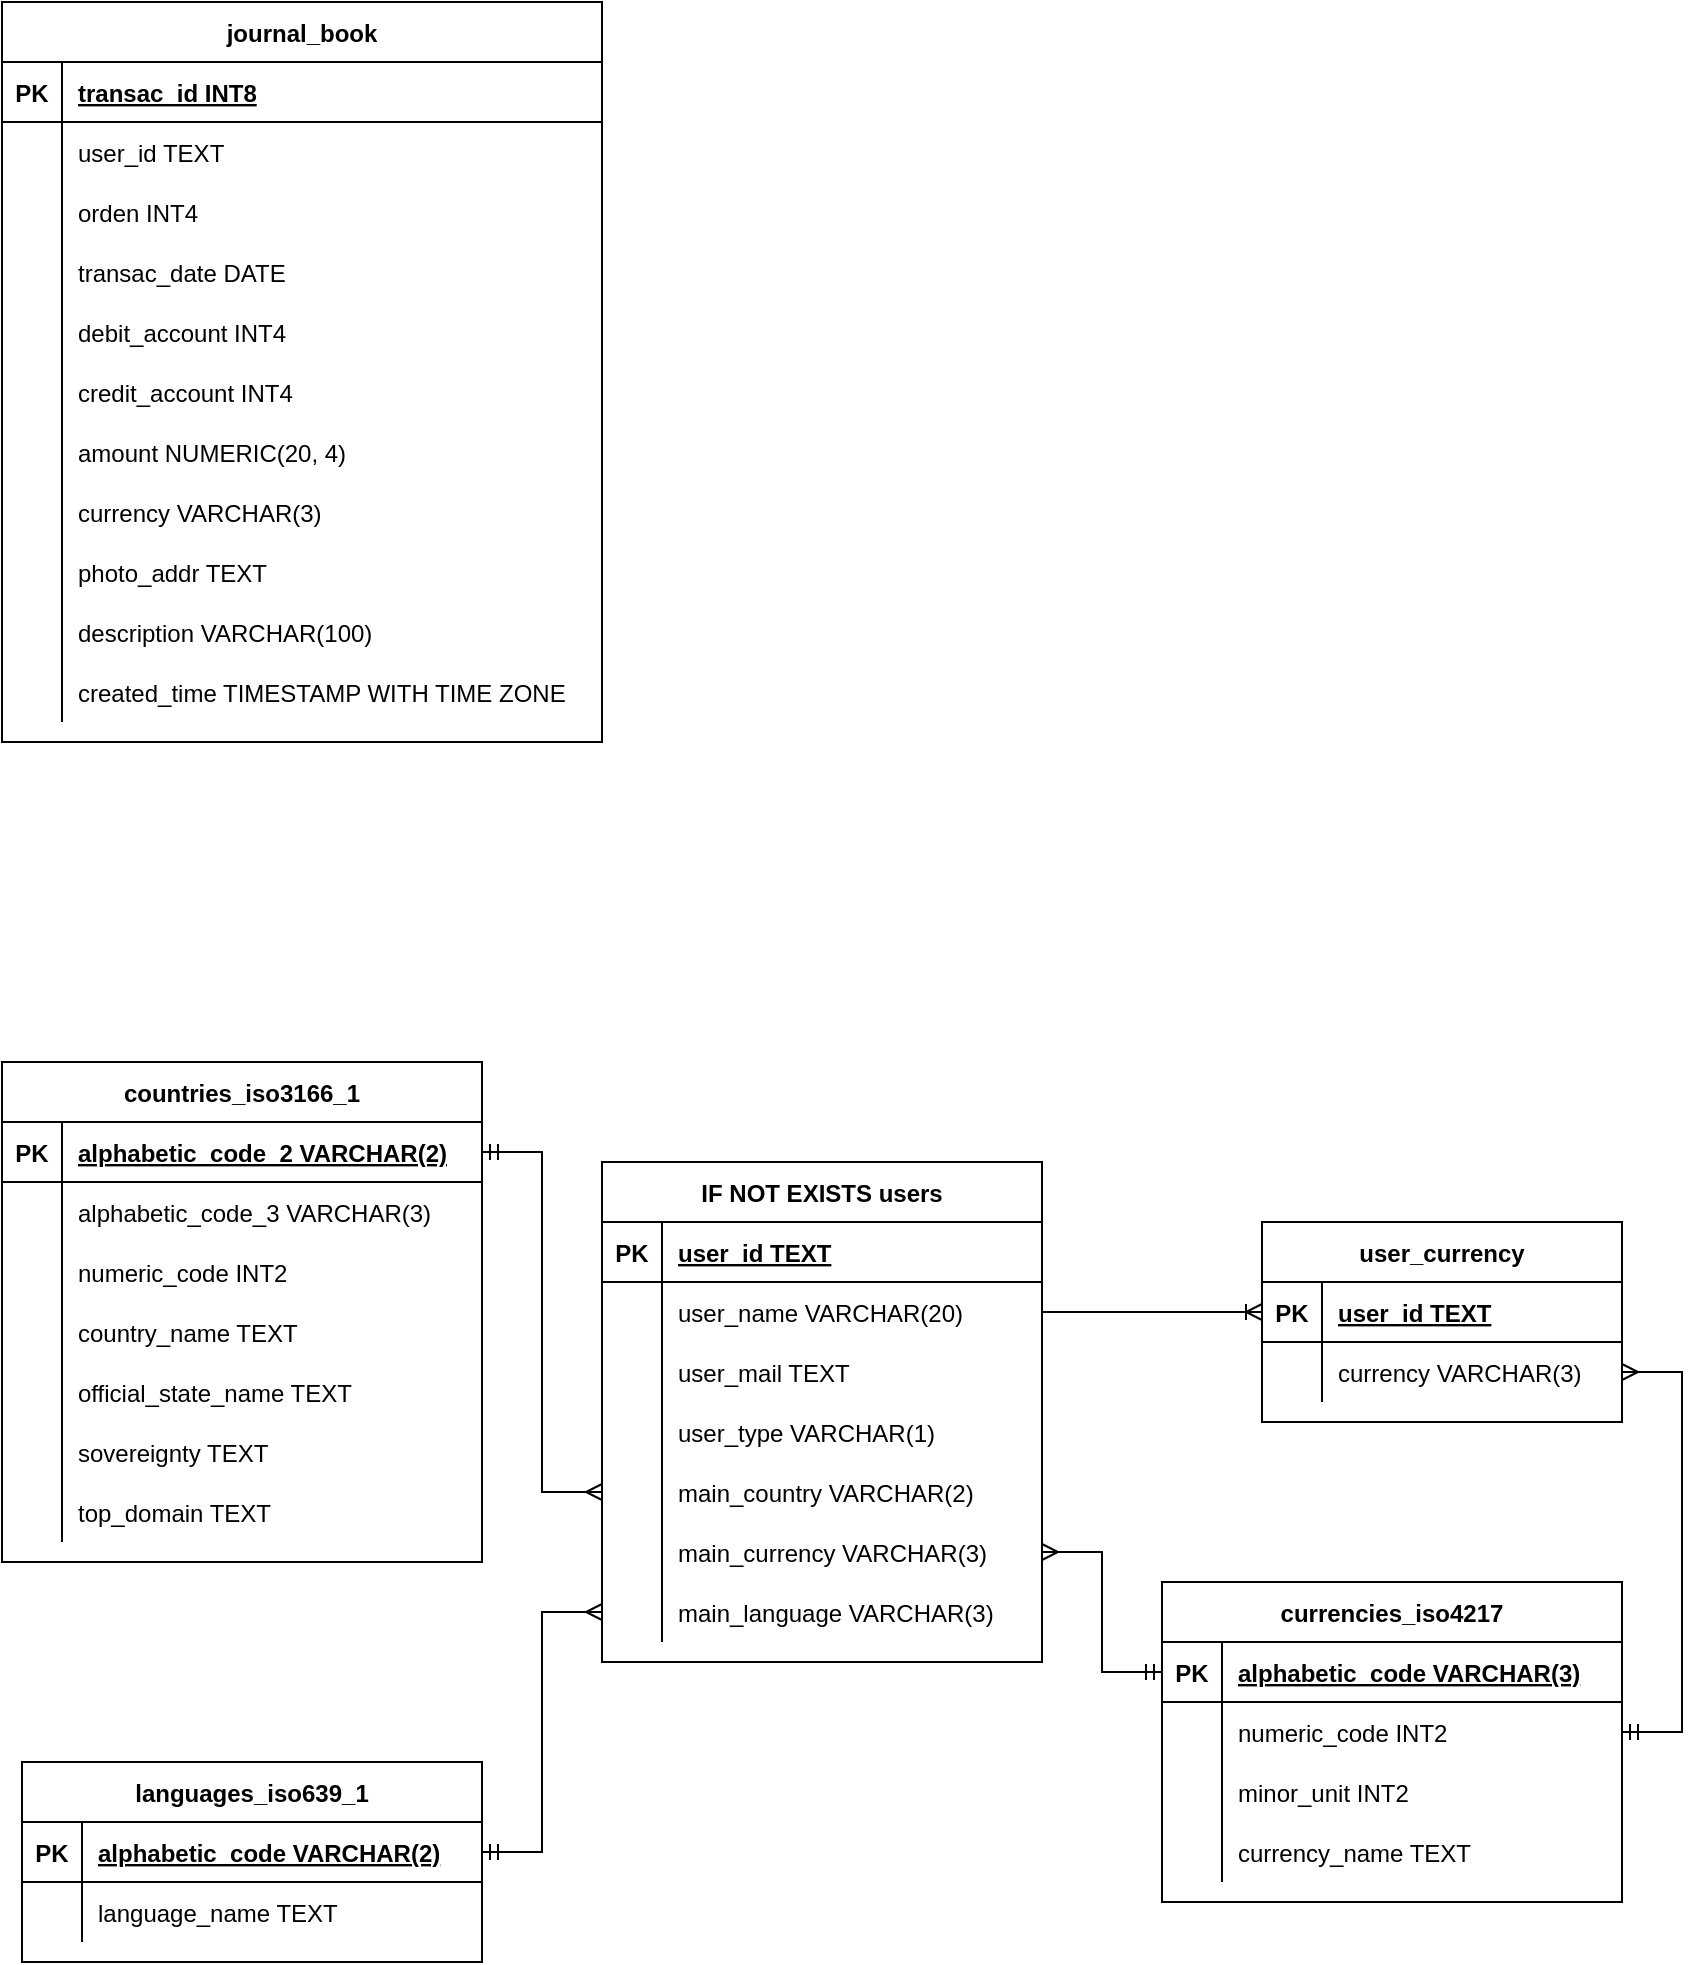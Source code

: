 <mxfile version="20.6.0" type="github">
  <diagram id="OfHOgDjxTRGXFd7cclPW" name="Page-1">
    <mxGraphModel dx="1848" dy="583" grid="1" gridSize="10" guides="1" tooltips="1" connect="1" arrows="1" fold="1" page="1" pageScale="1" pageWidth="850" pageHeight="1100" math="0" shadow="0">
      <root>
        <mxCell id="0" />
        <mxCell id="1" parent="0" />
        <mxCell id="8FTXFB8ShKef1p55a6IQ-58" value="user_currency" style="shape=table;startSize=30;container=1;collapsible=1;childLayout=tableLayout;fixedRows=1;rowLines=0;fontStyle=1;align=center;resizeLast=1;" parent="1" vertex="1">
          <mxGeometry x="-170" y="690" width="180" height="100" as="geometry" />
        </mxCell>
        <mxCell id="8FTXFB8ShKef1p55a6IQ-59" value="" style="shape=tableRow;horizontal=0;startSize=0;swimlaneHead=0;swimlaneBody=0;fillColor=none;collapsible=0;dropTarget=0;points=[[0,0.5],[1,0.5]];portConstraint=eastwest;top=0;left=0;right=0;bottom=1;" parent="8FTXFB8ShKef1p55a6IQ-58" vertex="1">
          <mxGeometry y="30" width="180" height="30" as="geometry" />
        </mxCell>
        <mxCell id="8FTXFB8ShKef1p55a6IQ-60" value="PK" style="shape=partialRectangle;overflow=hidden;connectable=0;fillColor=none;top=0;left=0;bottom=0;right=0;fontStyle=1;" parent="8FTXFB8ShKef1p55a6IQ-59" vertex="1">
          <mxGeometry width="30" height="30" as="geometry">
            <mxRectangle width="30" height="30" as="alternateBounds" />
          </mxGeometry>
        </mxCell>
        <mxCell id="8FTXFB8ShKef1p55a6IQ-61" value="user_id TEXT" style="shape=partialRectangle;overflow=hidden;connectable=0;fillColor=none;align=left;top=0;left=0;bottom=0;right=0;spacingLeft=6;fontStyle=5;" parent="8FTXFB8ShKef1p55a6IQ-59" vertex="1">
          <mxGeometry x="30" width="150" height="30" as="geometry">
            <mxRectangle width="150" height="30" as="alternateBounds" />
          </mxGeometry>
        </mxCell>
        <mxCell id="8FTXFB8ShKef1p55a6IQ-62" value="" style="shape=tableRow;horizontal=0;startSize=0;swimlaneHead=0;swimlaneBody=0;fillColor=none;collapsible=0;dropTarget=0;points=[[0,0.5],[1,0.5]];portConstraint=eastwest;top=0;left=0;right=0;bottom=0;" parent="8FTXFB8ShKef1p55a6IQ-58" vertex="1">
          <mxGeometry y="60" width="180" height="30" as="geometry" />
        </mxCell>
        <mxCell id="8FTXFB8ShKef1p55a6IQ-63" value="" style="shape=partialRectangle;overflow=hidden;connectable=0;fillColor=none;top=0;left=0;bottom=0;right=0;" parent="8FTXFB8ShKef1p55a6IQ-62" vertex="1">
          <mxGeometry width="30" height="30" as="geometry">
            <mxRectangle width="30" height="30" as="alternateBounds" />
          </mxGeometry>
        </mxCell>
        <mxCell id="8FTXFB8ShKef1p55a6IQ-64" value="currency   VARCHAR(3)" style="shape=partialRectangle;overflow=hidden;connectable=0;fillColor=none;align=left;top=0;left=0;bottom=0;right=0;spacingLeft=6;" parent="8FTXFB8ShKef1p55a6IQ-62" vertex="1">
          <mxGeometry x="30" width="150" height="30" as="geometry">
            <mxRectangle width="150" height="30" as="alternateBounds" />
          </mxGeometry>
        </mxCell>
        <mxCell id="8FTXFB8ShKef1p55a6IQ-65" value="countries_iso3166_1" style="shape=table;startSize=30;container=1;collapsible=1;childLayout=tableLayout;fixedRows=1;rowLines=0;fontStyle=1;align=center;resizeLast=1;" parent="1" vertex="1">
          <mxGeometry x="-800" y="610" width="240" height="250" as="geometry" />
        </mxCell>
        <mxCell id="8FTXFB8ShKef1p55a6IQ-66" value="" style="shape=tableRow;horizontal=0;startSize=0;swimlaneHead=0;swimlaneBody=0;fillColor=none;collapsible=0;dropTarget=0;points=[[0,0.5],[1,0.5]];portConstraint=eastwest;top=0;left=0;right=0;bottom=1;" parent="8FTXFB8ShKef1p55a6IQ-65" vertex="1">
          <mxGeometry y="30" width="240" height="30" as="geometry" />
        </mxCell>
        <mxCell id="8FTXFB8ShKef1p55a6IQ-67" value="PK" style="shape=partialRectangle;overflow=hidden;connectable=0;fillColor=none;top=0;left=0;bottom=0;right=0;fontStyle=1;" parent="8FTXFB8ShKef1p55a6IQ-66" vertex="1">
          <mxGeometry width="30" height="30" as="geometry">
            <mxRectangle width="30" height="30" as="alternateBounds" />
          </mxGeometry>
        </mxCell>
        <mxCell id="8FTXFB8ShKef1p55a6IQ-68" value="alphabetic_code_2   VARCHAR(2)" style="shape=partialRectangle;overflow=hidden;connectable=0;fillColor=none;align=left;top=0;left=0;bottom=0;right=0;spacingLeft=6;fontStyle=5;" parent="8FTXFB8ShKef1p55a6IQ-66" vertex="1">
          <mxGeometry x="30" width="210" height="30" as="geometry">
            <mxRectangle width="210" height="30" as="alternateBounds" />
          </mxGeometry>
        </mxCell>
        <mxCell id="8FTXFB8ShKef1p55a6IQ-69" value="" style="shape=tableRow;horizontal=0;startSize=0;swimlaneHead=0;swimlaneBody=0;fillColor=none;collapsible=0;dropTarget=0;points=[[0,0.5],[1,0.5]];portConstraint=eastwest;top=0;left=0;right=0;bottom=0;" parent="8FTXFB8ShKef1p55a6IQ-65" vertex="1">
          <mxGeometry y="60" width="240" height="30" as="geometry" />
        </mxCell>
        <mxCell id="8FTXFB8ShKef1p55a6IQ-70" value="" style="shape=partialRectangle;overflow=hidden;connectable=0;fillColor=none;top=0;left=0;bottom=0;right=0;" parent="8FTXFB8ShKef1p55a6IQ-69" vertex="1">
          <mxGeometry width="30" height="30" as="geometry">
            <mxRectangle width="30" height="30" as="alternateBounds" />
          </mxGeometry>
        </mxCell>
        <mxCell id="8FTXFB8ShKef1p55a6IQ-71" value="alphabetic_code_3   VARCHAR(3)" style="shape=partialRectangle;overflow=hidden;connectable=0;fillColor=none;align=left;top=0;left=0;bottom=0;right=0;spacingLeft=6;" parent="8FTXFB8ShKef1p55a6IQ-69" vertex="1">
          <mxGeometry x="30" width="210" height="30" as="geometry">
            <mxRectangle width="210" height="30" as="alternateBounds" />
          </mxGeometry>
        </mxCell>
        <mxCell id="8FTXFB8ShKef1p55a6IQ-72" value="" style="shape=tableRow;horizontal=0;startSize=0;swimlaneHead=0;swimlaneBody=0;fillColor=none;collapsible=0;dropTarget=0;points=[[0,0.5],[1,0.5]];portConstraint=eastwest;top=0;left=0;right=0;bottom=0;" parent="8FTXFB8ShKef1p55a6IQ-65" vertex="1">
          <mxGeometry y="90" width="240" height="30" as="geometry" />
        </mxCell>
        <mxCell id="8FTXFB8ShKef1p55a6IQ-73" value="" style="shape=partialRectangle;overflow=hidden;connectable=0;fillColor=none;top=0;left=0;bottom=0;right=0;" parent="8FTXFB8ShKef1p55a6IQ-72" vertex="1">
          <mxGeometry width="30" height="30" as="geometry">
            <mxRectangle width="30" height="30" as="alternateBounds" />
          </mxGeometry>
        </mxCell>
        <mxCell id="8FTXFB8ShKef1p55a6IQ-74" value="numeric_code        INT2" style="shape=partialRectangle;overflow=hidden;connectable=0;fillColor=none;align=left;top=0;left=0;bottom=0;right=0;spacingLeft=6;" parent="8FTXFB8ShKef1p55a6IQ-72" vertex="1">
          <mxGeometry x="30" width="210" height="30" as="geometry">
            <mxRectangle width="210" height="30" as="alternateBounds" />
          </mxGeometry>
        </mxCell>
        <mxCell id="8FTXFB8ShKef1p55a6IQ-75" value="" style="shape=tableRow;horizontal=0;startSize=0;swimlaneHead=0;swimlaneBody=0;fillColor=none;collapsible=0;dropTarget=0;points=[[0,0.5],[1,0.5]];portConstraint=eastwest;top=0;left=0;right=0;bottom=0;" parent="8FTXFB8ShKef1p55a6IQ-65" vertex="1">
          <mxGeometry y="120" width="240" height="30" as="geometry" />
        </mxCell>
        <mxCell id="8FTXFB8ShKef1p55a6IQ-76" value="" style="shape=partialRectangle;overflow=hidden;connectable=0;fillColor=none;top=0;left=0;bottom=0;right=0;" parent="8FTXFB8ShKef1p55a6IQ-75" vertex="1">
          <mxGeometry width="30" height="30" as="geometry">
            <mxRectangle width="30" height="30" as="alternateBounds" />
          </mxGeometry>
        </mxCell>
        <mxCell id="8FTXFB8ShKef1p55a6IQ-77" value="country_name        TEXT" style="shape=partialRectangle;overflow=hidden;connectable=0;fillColor=none;align=left;top=0;left=0;bottom=0;right=0;spacingLeft=6;" parent="8FTXFB8ShKef1p55a6IQ-75" vertex="1">
          <mxGeometry x="30" width="210" height="30" as="geometry">
            <mxRectangle width="210" height="30" as="alternateBounds" />
          </mxGeometry>
        </mxCell>
        <mxCell id="8FTXFB8ShKef1p55a6IQ-78" value="" style="shape=tableRow;horizontal=0;startSize=0;swimlaneHead=0;swimlaneBody=0;fillColor=none;collapsible=0;dropTarget=0;points=[[0,0.5],[1,0.5]];portConstraint=eastwest;top=0;left=0;right=0;bottom=0;" parent="8FTXFB8ShKef1p55a6IQ-65" vertex="1">
          <mxGeometry y="150" width="240" height="30" as="geometry" />
        </mxCell>
        <mxCell id="8FTXFB8ShKef1p55a6IQ-79" value="" style="shape=partialRectangle;overflow=hidden;connectable=0;fillColor=none;top=0;left=0;bottom=0;right=0;" parent="8FTXFB8ShKef1p55a6IQ-78" vertex="1">
          <mxGeometry width="30" height="30" as="geometry">
            <mxRectangle width="30" height="30" as="alternateBounds" />
          </mxGeometry>
        </mxCell>
        <mxCell id="8FTXFB8ShKef1p55a6IQ-80" value="official_state_name TEXT" style="shape=partialRectangle;overflow=hidden;connectable=0;fillColor=none;align=left;top=0;left=0;bottom=0;right=0;spacingLeft=6;" parent="8FTXFB8ShKef1p55a6IQ-78" vertex="1">
          <mxGeometry x="30" width="210" height="30" as="geometry">
            <mxRectangle width="210" height="30" as="alternateBounds" />
          </mxGeometry>
        </mxCell>
        <mxCell id="8FTXFB8ShKef1p55a6IQ-81" value="" style="shape=tableRow;horizontal=0;startSize=0;swimlaneHead=0;swimlaneBody=0;fillColor=none;collapsible=0;dropTarget=0;points=[[0,0.5],[1,0.5]];portConstraint=eastwest;top=0;left=0;right=0;bottom=0;" parent="8FTXFB8ShKef1p55a6IQ-65" vertex="1">
          <mxGeometry y="180" width="240" height="30" as="geometry" />
        </mxCell>
        <mxCell id="8FTXFB8ShKef1p55a6IQ-82" value="" style="shape=partialRectangle;overflow=hidden;connectable=0;fillColor=none;top=0;left=0;bottom=0;right=0;" parent="8FTXFB8ShKef1p55a6IQ-81" vertex="1">
          <mxGeometry width="30" height="30" as="geometry">
            <mxRectangle width="30" height="30" as="alternateBounds" />
          </mxGeometry>
        </mxCell>
        <mxCell id="8FTXFB8ShKef1p55a6IQ-83" value="sovereignty         TEXT" style="shape=partialRectangle;overflow=hidden;connectable=0;fillColor=none;align=left;top=0;left=0;bottom=0;right=0;spacingLeft=6;" parent="8FTXFB8ShKef1p55a6IQ-81" vertex="1">
          <mxGeometry x="30" width="210" height="30" as="geometry">
            <mxRectangle width="210" height="30" as="alternateBounds" />
          </mxGeometry>
        </mxCell>
        <mxCell id="8FTXFB8ShKef1p55a6IQ-84" value="" style="shape=tableRow;horizontal=0;startSize=0;swimlaneHead=0;swimlaneBody=0;fillColor=none;collapsible=0;dropTarget=0;points=[[0,0.5],[1,0.5]];portConstraint=eastwest;top=0;left=0;right=0;bottom=0;" parent="8FTXFB8ShKef1p55a6IQ-65" vertex="1">
          <mxGeometry y="210" width="240" height="30" as="geometry" />
        </mxCell>
        <mxCell id="8FTXFB8ShKef1p55a6IQ-85" value="" style="shape=partialRectangle;overflow=hidden;connectable=0;fillColor=none;top=0;left=0;bottom=0;right=0;" parent="8FTXFB8ShKef1p55a6IQ-84" vertex="1">
          <mxGeometry width="30" height="30" as="geometry">
            <mxRectangle width="30" height="30" as="alternateBounds" />
          </mxGeometry>
        </mxCell>
        <mxCell id="8FTXFB8ShKef1p55a6IQ-86" value="top_domain          TEXT" style="shape=partialRectangle;overflow=hidden;connectable=0;fillColor=none;align=left;top=0;left=0;bottom=0;right=0;spacingLeft=6;" parent="8FTXFB8ShKef1p55a6IQ-84" vertex="1">
          <mxGeometry x="30" width="210" height="30" as="geometry">
            <mxRectangle width="210" height="30" as="alternateBounds" />
          </mxGeometry>
        </mxCell>
        <mxCell id="8FTXFB8ShKef1p55a6IQ-87" value="currencies_iso4217" style="shape=table;startSize=30;container=1;collapsible=1;childLayout=tableLayout;fixedRows=1;rowLines=0;fontStyle=1;align=center;resizeLast=1;" parent="1" vertex="1">
          <mxGeometry x="-220" y="870" width="230" height="160" as="geometry" />
        </mxCell>
        <mxCell id="8FTXFB8ShKef1p55a6IQ-88" value="" style="shape=tableRow;horizontal=0;startSize=0;swimlaneHead=0;swimlaneBody=0;fillColor=none;collapsible=0;dropTarget=0;points=[[0,0.5],[1,0.5]];portConstraint=eastwest;top=0;left=0;right=0;bottom=1;" parent="8FTXFB8ShKef1p55a6IQ-87" vertex="1">
          <mxGeometry y="30" width="230" height="30" as="geometry" />
        </mxCell>
        <mxCell id="8FTXFB8ShKef1p55a6IQ-89" value="PK" style="shape=partialRectangle;overflow=hidden;connectable=0;fillColor=none;top=0;left=0;bottom=0;right=0;fontStyle=1;" parent="8FTXFB8ShKef1p55a6IQ-88" vertex="1">
          <mxGeometry width="30" height="30" as="geometry">
            <mxRectangle width="30" height="30" as="alternateBounds" />
          </mxGeometry>
        </mxCell>
        <mxCell id="8FTXFB8ShKef1p55a6IQ-90" value="alphabetic_code VARCHAR(3)" style="shape=partialRectangle;overflow=hidden;connectable=0;fillColor=none;align=left;top=0;left=0;bottom=0;right=0;spacingLeft=6;fontStyle=5;" parent="8FTXFB8ShKef1p55a6IQ-88" vertex="1">
          <mxGeometry x="30" width="200" height="30" as="geometry">
            <mxRectangle width="200" height="30" as="alternateBounds" />
          </mxGeometry>
        </mxCell>
        <mxCell id="8FTXFB8ShKef1p55a6IQ-91" value="" style="shape=tableRow;horizontal=0;startSize=0;swimlaneHead=0;swimlaneBody=0;fillColor=none;collapsible=0;dropTarget=0;points=[[0,0.5],[1,0.5]];portConstraint=eastwest;top=0;left=0;right=0;bottom=0;" parent="8FTXFB8ShKef1p55a6IQ-87" vertex="1">
          <mxGeometry y="60" width="230" height="30" as="geometry" />
        </mxCell>
        <mxCell id="8FTXFB8ShKef1p55a6IQ-92" value="" style="shape=partialRectangle;overflow=hidden;connectable=0;fillColor=none;top=0;left=0;bottom=0;right=0;" parent="8FTXFB8ShKef1p55a6IQ-91" vertex="1">
          <mxGeometry width="30" height="30" as="geometry">
            <mxRectangle width="30" height="30" as="alternateBounds" />
          </mxGeometry>
        </mxCell>
        <mxCell id="8FTXFB8ShKef1p55a6IQ-93" value="numeric_code    INT2" style="shape=partialRectangle;overflow=hidden;connectable=0;fillColor=none;align=left;top=0;left=0;bottom=0;right=0;spacingLeft=6;" parent="8FTXFB8ShKef1p55a6IQ-91" vertex="1">
          <mxGeometry x="30" width="200" height="30" as="geometry">
            <mxRectangle width="200" height="30" as="alternateBounds" />
          </mxGeometry>
        </mxCell>
        <mxCell id="8FTXFB8ShKef1p55a6IQ-94" value="" style="shape=tableRow;horizontal=0;startSize=0;swimlaneHead=0;swimlaneBody=0;fillColor=none;collapsible=0;dropTarget=0;points=[[0,0.5],[1,0.5]];portConstraint=eastwest;top=0;left=0;right=0;bottom=0;" parent="8FTXFB8ShKef1p55a6IQ-87" vertex="1">
          <mxGeometry y="90" width="230" height="30" as="geometry" />
        </mxCell>
        <mxCell id="8FTXFB8ShKef1p55a6IQ-95" value="" style="shape=partialRectangle;overflow=hidden;connectable=0;fillColor=none;top=0;left=0;bottom=0;right=0;" parent="8FTXFB8ShKef1p55a6IQ-94" vertex="1">
          <mxGeometry width="30" height="30" as="geometry">
            <mxRectangle width="30" height="30" as="alternateBounds" />
          </mxGeometry>
        </mxCell>
        <mxCell id="8FTXFB8ShKef1p55a6IQ-96" value="minor_unit      INT2" style="shape=partialRectangle;overflow=hidden;connectable=0;fillColor=none;align=left;top=0;left=0;bottom=0;right=0;spacingLeft=6;" parent="8FTXFB8ShKef1p55a6IQ-94" vertex="1">
          <mxGeometry x="30" width="200" height="30" as="geometry">
            <mxRectangle width="200" height="30" as="alternateBounds" />
          </mxGeometry>
        </mxCell>
        <mxCell id="8FTXFB8ShKef1p55a6IQ-97" value="" style="shape=tableRow;horizontal=0;startSize=0;swimlaneHead=0;swimlaneBody=0;fillColor=none;collapsible=0;dropTarget=0;points=[[0,0.5],[1,0.5]];portConstraint=eastwest;top=0;left=0;right=0;bottom=0;" parent="8FTXFB8ShKef1p55a6IQ-87" vertex="1">
          <mxGeometry y="120" width="230" height="30" as="geometry" />
        </mxCell>
        <mxCell id="8FTXFB8ShKef1p55a6IQ-98" value="" style="shape=partialRectangle;overflow=hidden;connectable=0;fillColor=none;top=0;left=0;bottom=0;right=0;" parent="8FTXFB8ShKef1p55a6IQ-97" vertex="1">
          <mxGeometry width="30" height="30" as="geometry">
            <mxRectangle width="30" height="30" as="alternateBounds" />
          </mxGeometry>
        </mxCell>
        <mxCell id="8FTXFB8ShKef1p55a6IQ-99" value="currency_name   TEXT" style="shape=partialRectangle;overflow=hidden;connectable=0;fillColor=none;align=left;top=0;left=0;bottom=0;right=0;spacingLeft=6;" parent="8FTXFB8ShKef1p55a6IQ-97" vertex="1">
          <mxGeometry x="30" width="200" height="30" as="geometry">
            <mxRectangle width="200" height="30" as="alternateBounds" />
          </mxGeometry>
        </mxCell>
        <mxCell id="8FTXFB8ShKef1p55a6IQ-100" value="languages_iso639_1" style="shape=table;startSize=30;container=1;collapsible=1;childLayout=tableLayout;fixedRows=1;rowLines=0;fontStyle=1;align=center;resizeLast=1;" parent="1" vertex="1">
          <mxGeometry x="-790" y="960" width="230" height="100" as="geometry" />
        </mxCell>
        <mxCell id="8FTXFB8ShKef1p55a6IQ-101" value="" style="shape=tableRow;horizontal=0;startSize=0;swimlaneHead=0;swimlaneBody=0;fillColor=none;collapsible=0;dropTarget=0;points=[[0,0.5],[1,0.5]];portConstraint=eastwest;top=0;left=0;right=0;bottom=1;" parent="8FTXFB8ShKef1p55a6IQ-100" vertex="1">
          <mxGeometry y="30" width="230" height="30" as="geometry" />
        </mxCell>
        <mxCell id="8FTXFB8ShKef1p55a6IQ-102" value="PK" style="shape=partialRectangle;overflow=hidden;connectable=0;fillColor=none;top=0;left=0;bottom=0;right=0;fontStyle=1;" parent="8FTXFB8ShKef1p55a6IQ-101" vertex="1">
          <mxGeometry width="30" height="30" as="geometry">
            <mxRectangle width="30" height="30" as="alternateBounds" />
          </mxGeometry>
        </mxCell>
        <mxCell id="8FTXFB8ShKef1p55a6IQ-103" value="alphabetic_code VARCHAR(2)" style="shape=partialRectangle;overflow=hidden;connectable=0;fillColor=none;align=left;top=0;left=0;bottom=0;right=0;spacingLeft=6;fontStyle=5;" parent="8FTXFB8ShKef1p55a6IQ-101" vertex="1">
          <mxGeometry x="30" width="200" height="30" as="geometry">
            <mxRectangle width="200" height="30" as="alternateBounds" />
          </mxGeometry>
        </mxCell>
        <mxCell id="8FTXFB8ShKef1p55a6IQ-104" value="" style="shape=tableRow;horizontal=0;startSize=0;swimlaneHead=0;swimlaneBody=0;fillColor=none;collapsible=0;dropTarget=0;points=[[0,0.5],[1,0.5]];portConstraint=eastwest;top=0;left=0;right=0;bottom=0;" parent="8FTXFB8ShKef1p55a6IQ-100" vertex="1">
          <mxGeometry y="60" width="230" height="30" as="geometry" />
        </mxCell>
        <mxCell id="8FTXFB8ShKef1p55a6IQ-105" value="" style="shape=partialRectangle;overflow=hidden;connectable=0;fillColor=none;top=0;left=0;bottom=0;right=0;" parent="8FTXFB8ShKef1p55a6IQ-104" vertex="1">
          <mxGeometry width="30" height="30" as="geometry">
            <mxRectangle width="30" height="30" as="alternateBounds" />
          </mxGeometry>
        </mxCell>
        <mxCell id="8FTXFB8ShKef1p55a6IQ-106" value="language_name   TEXT" style="shape=partialRectangle;overflow=hidden;connectable=0;fillColor=none;align=left;top=0;left=0;bottom=0;right=0;spacingLeft=6;" parent="8FTXFB8ShKef1p55a6IQ-104" vertex="1">
          <mxGeometry x="30" width="200" height="30" as="geometry">
            <mxRectangle width="200" height="30" as="alternateBounds" />
          </mxGeometry>
        </mxCell>
        <mxCell id="8FTXFB8ShKef1p55a6IQ-107" value="" style="edgeStyle=entityRelationEdgeStyle;fontSize=12;html=1;endArrow=ERoneToMany;rounded=0;exitX=1;exitY=0.5;exitDx=0;exitDy=0;entryX=0;entryY=0.5;entryDx=0;entryDy=0;" parent="1" source="debGnE66vHYxvkzUZUbV-5" target="8FTXFB8ShKef1p55a6IQ-59" edge="1">
          <mxGeometry width="100" height="100" relative="1" as="geometry">
            <mxPoint x="-280" y="735" as="sourcePoint" />
            <mxPoint x="50" y="740" as="targetPoint" />
          </mxGeometry>
        </mxCell>
        <mxCell id="8FTXFB8ShKef1p55a6IQ-108" value="" style="edgeStyle=entityRelationEdgeStyle;fontSize=12;html=1;endArrow=ERmany;startArrow=ERmandOne;rounded=0;exitX=1;exitY=0.5;exitDx=0;exitDy=0;entryX=0;entryY=0.5;entryDx=0;entryDy=0;endFill=0;" parent="1" source="8FTXFB8ShKef1p55a6IQ-101" target="debGnE66vHYxvkzUZUbV-20" edge="1">
          <mxGeometry width="100" height="100" relative="1" as="geometry">
            <mxPoint x="-390" y="800" as="sourcePoint" />
            <mxPoint x="-500" y="885" as="targetPoint" />
          </mxGeometry>
        </mxCell>
        <mxCell id="8FTXFB8ShKef1p55a6IQ-131" value="" style="edgeStyle=entityRelationEdgeStyle;fontSize=12;html=1;endArrow=ERmany;startArrow=ERmandOne;rounded=0;exitX=1;exitY=0.5;exitDx=0;exitDy=0;entryX=0;entryY=0.5;entryDx=0;entryDy=0;endFill=0;" parent="1" source="8FTXFB8ShKef1p55a6IQ-66" target="debGnE66vHYxvkzUZUbV-14" edge="1">
          <mxGeometry width="100" height="100" relative="1" as="geometry">
            <mxPoint x="-600" y="795" as="sourcePoint" />
            <mxPoint x="-500" y="825" as="targetPoint" />
          </mxGeometry>
        </mxCell>
        <mxCell id="8FTXFB8ShKef1p55a6IQ-136" value="" style="edgeStyle=entityRelationEdgeStyle;fontSize=12;html=1;endArrow=ERmandOne;rounded=0;entryX=1;entryY=0.5;entryDx=0;entryDy=0;exitX=1;exitY=0.5;exitDx=0;exitDy=0;startArrow=ERmany;startFill=0;endFill=0;" parent="1" source="8FTXFB8ShKef1p55a6IQ-62" target="8FTXFB8ShKef1p55a6IQ-91" edge="1">
          <mxGeometry width="100" height="100" relative="1" as="geometry">
            <mxPoint x="40" y="970" as="sourcePoint" />
            <mxPoint x="100" y="870" as="targetPoint" />
          </mxGeometry>
        </mxCell>
        <mxCell id="8FTXFB8ShKef1p55a6IQ-137" value="" style="edgeStyle=entityRelationEdgeStyle;fontSize=12;html=1;endArrow=ERmandOne;rounded=0;entryX=0;entryY=0.5;entryDx=0;entryDy=0;exitX=1;exitY=0.5;exitDx=0;exitDy=0;startArrow=ERmany;startFill=0;endFill=0;" parent="1" source="debGnE66vHYxvkzUZUbV-17" target="8FTXFB8ShKef1p55a6IQ-88" edge="1">
          <mxGeometry width="100" height="100" relative="1" as="geometry">
            <mxPoint x="-280" y="855" as="sourcePoint" />
            <mxPoint x="30" y="745" as="targetPoint" />
          </mxGeometry>
        </mxCell>
        <mxCell id="debGnE66vHYxvkzUZUbV-1" value="IF NOT EXISTS users" style="shape=table;startSize=30;container=1;collapsible=1;childLayout=tableLayout;fixedRows=1;rowLines=0;fontStyle=1;align=center;resizeLast=1;" vertex="1" parent="1">
          <mxGeometry x="-500" y="660" width="220" height="250" as="geometry" />
        </mxCell>
        <mxCell id="debGnE66vHYxvkzUZUbV-2" value="" style="shape=tableRow;horizontal=0;startSize=0;swimlaneHead=0;swimlaneBody=0;fillColor=none;collapsible=0;dropTarget=0;points=[[0,0.5],[1,0.5]];portConstraint=eastwest;top=0;left=0;right=0;bottom=1;" vertex="1" parent="debGnE66vHYxvkzUZUbV-1">
          <mxGeometry y="30" width="220" height="30" as="geometry" />
        </mxCell>
        <mxCell id="debGnE66vHYxvkzUZUbV-3" value="PK" style="shape=partialRectangle;overflow=hidden;connectable=0;fillColor=none;top=0;left=0;bottom=0;right=0;fontStyle=1;" vertex="1" parent="debGnE66vHYxvkzUZUbV-2">
          <mxGeometry width="30" height="30" as="geometry">
            <mxRectangle width="30" height="30" as="alternateBounds" />
          </mxGeometry>
        </mxCell>
        <mxCell id="debGnE66vHYxvkzUZUbV-4" value="user_id TEXT" style="shape=partialRectangle;overflow=hidden;connectable=0;fillColor=none;align=left;top=0;left=0;bottom=0;right=0;spacingLeft=6;fontStyle=5;" vertex="1" parent="debGnE66vHYxvkzUZUbV-2">
          <mxGeometry x="30" width="190" height="30" as="geometry">
            <mxRectangle width="190" height="30" as="alternateBounds" />
          </mxGeometry>
        </mxCell>
        <mxCell id="debGnE66vHYxvkzUZUbV-5" value="" style="shape=tableRow;horizontal=0;startSize=0;swimlaneHead=0;swimlaneBody=0;fillColor=none;collapsible=0;dropTarget=0;points=[[0,0.5],[1,0.5]];portConstraint=eastwest;top=0;left=0;right=0;bottom=0;" vertex="1" parent="debGnE66vHYxvkzUZUbV-1">
          <mxGeometry y="60" width="220" height="30" as="geometry" />
        </mxCell>
        <mxCell id="debGnE66vHYxvkzUZUbV-6" value="" style="shape=partialRectangle;overflow=hidden;connectable=0;fillColor=none;top=0;left=0;bottom=0;right=0;" vertex="1" parent="debGnE66vHYxvkzUZUbV-5">
          <mxGeometry width="30" height="30" as="geometry">
            <mxRectangle width="30" height="30" as="alternateBounds" />
          </mxGeometry>
        </mxCell>
        <mxCell id="debGnE66vHYxvkzUZUbV-7" value="user_name VARCHAR(20)" style="shape=partialRectangle;overflow=hidden;connectable=0;fillColor=none;align=left;top=0;left=0;bottom=0;right=0;spacingLeft=6;" vertex="1" parent="debGnE66vHYxvkzUZUbV-5">
          <mxGeometry x="30" width="190" height="30" as="geometry">
            <mxRectangle width="190" height="30" as="alternateBounds" />
          </mxGeometry>
        </mxCell>
        <mxCell id="debGnE66vHYxvkzUZUbV-8" value="" style="shape=tableRow;horizontal=0;startSize=0;swimlaneHead=0;swimlaneBody=0;fillColor=none;collapsible=0;dropTarget=0;points=[[0,0.5],[1,0.5]];portConstraint=eastwest;top=0;left=0;right=0;bottom=0;" vertex="1" parent="debGnE66vHYxvkzUZUbV-1">
          <mxGeometry y="90" width="220" height="30" as="geometry" />
        </mxCell>
        <mxCell id="debGnE66vHYxvkzUZUbV-9" value="" style="shape=partialRectangle;overflow=hidden;connectable=0;fillColor=none;top=0;left=0;bottom=0;right=0;" vertex="1" parent="debGnE66vHYxvkzUZUbV-8">
          <mxGeometry width="30" height="30" as="geometry">
            <mxRectangle width="30" height="30" as="alternateBounds" />
          </mxGeometry>
        </mxCell>
        <mxCell id="debGnE66vHYxvkzUZUbV-10" value="user_mail TEXT" style="shape=partialRectangle;overflow=hidden;connectable=0;fillColor=none;align=left;top=0;left=0;bottom=0;right=0;spacingLeft=6;" vertex="1" parent="debGnE66vHYxvkzUZUbV-8">
          <mxGeometry x="30" width="190" height="30" as="geometry">
            <mxRectangle width="190" height="30" as="alternateBounds" />
          </mxGeometry>
        </mxCell>
        <mxCell id="debGnE66vHYxvkzUZUbV-11" value="" style="shape=tableRow;horizontal=0;startSize=0;swimlaneHead=0;swimlaneBody=0;fillColor=none;collapsible=0;dropTarget=0;points=[[0,0.5],[1,0.5]];portConstraint=eastwest;top=0;left=0;right=0;bottom=0;" vertex="1" parent="debGnE66vHYxvkzUZUbV-1">
          <mxGeometry y="120" width="220" height="30" as="geometry" />
        </mxCell>
        <mxCell id="debGnE66vHYxvkzUZUbV-12" value="" style="shape=partialRectangle;overflow=hidden;connectable=0;fillColor=none;top=0;left=0;bottom=0;right=0;" vertex="1" parent="debGnE66vHYxvkzUZUbV-11">
          <mxGeometry width="30" height="30" as="geometry">
            <mxRectangle width="30" height="30" as="alternateBounds" />
          </mxGeometry>
        </mxCell>
        <mxCell id="debGnE66vHYxvkzUZUbV-13" value="user_type VARCHAR(1)" style="shape=partialRectangle;overflow=hidden;connectable=0;fillColor=none;align=left;top=0;left=0;bottom=0;right=0;spacingLeft=6;" vertex="1" parent="debGnE66vHYxvkzUZUbV-11">
          <mxGeometry x="30" width="190" height="30" as="geometry">
            <mxRectangle width="190" height="30" as="alternateBounds" />
          </mxGeometry>
        </mxCell>
        <mxCell id="debGnE66vHYxvkzUZUbV-14" value="" style="shape=tableRow;horizontal=0;startSize=0;swimlaneHead=0;swimlaneBody=0;fillColor=none;collapsible=0;dropTarget=0;points=[[0,0.5],[1,0.5]];portConstraint=eastwest;top=0;left=0;right=0;bottom=0;" vertex="1" parent="debGnE66vHYxvkzUZUbV-1">
          <mxGeometry y="150" width="220" height="30" as="geometry" />
        </mxCell>
        <mxCell id="debGnE66vHYxvkzUZUbV-15" value="" style="shape=partialRectangle;overflow=hidden;connectable=0;fillColor=none;top=0;left=0;bottom=0;right=0;" vertex="1" parent="debGnE66vHYxvkzUZUbV-14">
          <mxGeometry width="30" height="30" as="geometry">
            <mxRectangle width="30" height="30" as="alternateBounds" />
          </mxGeometry>
        </mxCell>
        <mxCell id="debGnE66vHYxvkzUZUbV-16" value="main_country    VARCHAR(2)" style="shape=partialRectangle;overflow=hidden;connectable=0;fillColor=none;align=left;top=0;left=0;bottom=0;right=0;spacingLeft=6;" vertex="1" parent="debGnE66vHYxvkzUZUbV-14">
          <mxGeometry x="30" width="190" height="30" as="geometry">
            <mxRectangle width="190" height="30" as="alternateBounds" />
          </mxGeometry>
        </mxCell>
        <mxCell id="debGnE66vHYxvkzUZUbV-17" value="" style="shape=tableRow;horizontal=0;startSize=0;swimlaneHead=0;swimlaneBody=0;fillColor=none;collapsible=0;dropTarget=0;points=[[0,0.5],[1,0.5]];portConstraint=eastwest;top=0;left=0;right=0;bottom=0;" vertex="1" parent="debGnE66vHYxvkzUZUbV-1">
          <mxGeometry y="180" width="220" height="30" as="geometry" />
        </mxCell>
        <mxCell id="debGnE66vHYxvkzUZUbV-18" value="" style="shape=partialRectangle;overflow=hidden;connectable=0;fillColor=none;top=0;left=0;bottom=0;right=0;" vertex="1" parent="debGnE66vHYxvkzUZUbV-17">
          <mxGeometry width="30" height="30" as="geometry">
            <mxRectangle width="30" height="30" as="alternateBounds" />
          </mxGeometry>
        </mxCell>
        <mxCell id="debGnE66vHYxvkzUZUbV-19" value="main_currency   VARCHAR(3)" style="shape=partialRectangle;overflow=hidden;connectable=0;fillColor=none;align=left;top=0;left=0;bottom=0;right=0;spacingLeft=6;" vertex="1" parent="debGnE66vHYxvkzUZUbV-17">
          <mxGeometry x="30" width="190" height="30" as="geometry">
            <mxRectangle width="190" height="30" as="alternateBounds" />
          </mxGeometry>
        </mxCell>
        <mxCell id="debGnE66vHYxvkzUZUbV-20" value="" style="shape=tableRow;horizontal=0;startSize=0;swimlaneHead=0;swimlaneBody=0;fillColor=none;collapsible=0;dropTarget=0;points=[[0,0.5],[1,0.5]];portConstraint=eastwest;top=0;left=0;right=0;bottom=0;" vertex="1" parent="debGnE66vHYxvkzUZUbV-1">
          <mxGeometry y="210" width="220" height="30" as="geometry" />
        </mxCell>
        <mxCell id="debGnE66vHYxvkzUZUbV-21" value="" style="shape=partialRectangle;overflow=hidden;connectable=0;fillColor=none;top=0;left=0;bottom=0;right=0;" vertex="1" parent="debGnE66vHYxvkzUZUbV-20">
          <mxGeometry width="30" height="30" as="geometry">
            <mxRectangle width="30" height="30" as="alternateBounds" />
          </mxGeometry>
        </mxCell>
        <mxCell id="debGnE66vHYxvkzUZUbV-22" value="main_language   VARCHAR(3)" style="shape=partialRectangle;overflow=hidden;connectable=0;fillColor=none;align=left;top=0;left=0;bottom=0;right=0;spacingLeft=6;" vertex="1" parent="debGnE66vHYxvkzUZUbV-20">
          <mxGeometry x="30" width="190" height="30" as="geometry">
            <mxRectangle width="190" height="30" as="alternateBounds" />
          </mxGeometry>
        </mxCell>
        <mxCell id="debGnE66vHYxvkzUZUbV-138" value="journal_book" style="shape=table;startSize=30;container=1;collapsible=1;childLayout=tableLayout;fixedRows=1;rowLines=0;fontStyle=1;align=center;resizeLast=1;" vertex="1" parent="1">
          <mxGeometry x="-800" y="80" width="300" height="370" as="geometry" />
        </mxCell>
        <mxCell id="debGnE66vHYxvkzUZUbV-139" value="" style="shape=tableRow;horizontal=0;startSize=0;swimlaneHead=0;swimlaneBody=0;fillColor=none;collapsible=0;dropTarget=0;points=[[0,0.5],[1,0.5]];portConstraint=eastwest;top=0;left=0;right=0;bottom=1;" vertex="1" parent="debGnE66vHYxvkzUZUbV-138">
          <mxGeometry y="30" width="300" height="30" as="geometry" />
        </mxCell>
        <mxCell id="debGnE66vHYxvkzUZUbV-140" value="PK" style="shape=partialRectangle;overflow=hidden;connectable=0;fillColor=none;top=0;left=0;bottom=0;right=0;fontStyle=1;" vertex="1" parent="debGnE66vHYxvkzUZUbV-139">
          <mxGeometry width="30" height="30" as="geometry">
            <mxRectangle width="30" height="30" as="alternateBounds" />
          </mxGeometry>
        </mxCell>
        <mxCell id="debGnE66vHYxvkzUZUbV-141" value="transac_id INT8" style="shape=partialRectangle;overflow=hidden;connectable=0;fillColor=none;align=left;top=0;left=0;bottom=0;right=0;spacingLeft=6;fontStyle=5;" vertex="1" parent="debGnE66vHYxvkzUZUbV-139">
          <mxGeometry x="30" width="270" height="30" as="geometry">
            <mxRectangle width="270" height="30" as="alternateBounds" />
          </mxGeometry>
        </mxCell>
        <mxCell id="debGnE66vHYxvkzUZUbV-142" value="" style="shape=tableRow;horizontal=0;startSize=0;swimlaneHead=0;swimlaneBody=0;fillColor=none;collapsible=0;dropTarget=0;points=[[0,0.5],[1,0.5]];portConstraint=eastwest;top=0;left=0;right=0;bottom=0;" vertex="1" parent="debGnE66vHYxvkzUZUbV-138">
          <mxGeometry y="60" width="300" height="30" as="geometry" />
        </mxCell>
        <mxCell id="debGnE66vHYxvkzUZUbV-143" value="" style="shape=partialRectangle;overflow=hidden;connectable=0;fillColor=none;top=0;left=0;bottom=0;right=0;" vertex="1" parent="debGnE66vHYxvkzUZUbV-142">
          <mxGeometry width="30" height="30" as="geometry">
            <mxRectangle width="30" height="30" as="alternateBounds" />
          </mxGeometry>
        </mxCell>
        <mxCell id="debGnE66vHYxvkzUZUbV-144" value="user_id TEXT" style="shape=partialRectangle;overflow=hidden;connectable=0;fillColor=none;align=left;top=0;left=0;bottom=0;right=0;spacingLeft=6;" vertex="1" parent="debGnE66vHYxvkzUZUbV-142">
          <mxGeometry x="30" width="270" height="30" as="geometry">
            <mxRectangle width="270" height="30" as="alternateBounds" />
          </mxGeometry>
        </mxCell>
        <mxCell id="debGnE66vHYxvkzUZUbV-145" value="" style="shape=tableRow;horizontal=0;startSize=0;swimlaneHead=0;swimlaneBody=0;fillColor=none;collapsible=0;dropTarget=0;points=[[0,0.5],[1,0.5]];portConstraint=eastwest;top=0;left=0;right=0;bottom=0;" vertex="1" parent="debGnE66vHYxvkzUZUbV-138">
          <mxGeometry y="90" width="300" height="30" as="geometry" />
        </mxCell>
        <mxCell id="debGnE66vHYxvkzUZUbV-146" value="" style="shape=partialRectangle;overflow=hidden;connectable=0;fillColor=none;top=0;left=0;bottom=0;right=0;" vertex="1" parent="debGnE66vHYxvkzUZUbV-145">
          <mxGeometry width="30" height="30" as="geometry">
            <mxRectangle width="30" height="30" as="alternateBounds" />
          </mxGeometry>
        </mxCell>
        <mxCell id="debGnE66vHYxvkzUZUbV-147" value="orden INT4" style="shape=partialRectangle;overflow=hidden;connectable=0;fillColor=none;align=left;top=0;left=0;bottom=0;right=0;spacingLeft=6;" vertex="1" parent="debGnE66vHYxvkzUZUbV-145">
          <mxGeometry x="30" width="270" height="30" as="geometry">
            <mxRectangle width="270" height="30" as="alternateBounds" />
          </mxGeometry>
        </mxCell>
        <mxCell id="debGnE66vHYxvkzUZUbV-148" value="" style="shape=tableRow;horizontal=0;startSize=0;swimlaneHead=0;swimlaneBody=0;fillColor=none;collapsible=0;dropTarget=0;points=[[0,0.5],[1,0.5]];portConstraint=eastwest;top=0;left=0;right=0;bottom=0;" vertex="1" parent="debGnE66vHYxvkzUZUbV-138">
          <mxGeometry y="120" width="300" height="30" as="geometry" />
        </mxCell>
        <mxCell id="debGnE66vHYxvkzUZUbV-149" value="" style="shape=partialRectangle;overflow=hidden;connectable=0;fillColor=none;top=0;left=0;bottom=0;right=0;" vertex="1" parent="debGnE66vHYxvkzUZUbV-148">
          <mxGeometry width="30" height="30" as="geometry">
            <mxRectangle width="30" height="30" as="alternateBounds" />
          </mxGeometry>
        </mxCell>
        <mxCell id="debGnE66vHYxvkzUZUbV-150" value="transac_date DATE" style="shape=partialRectangle;overflow=hidden;connectable=0;fillColor=none;align=left;top=0;left=0;bottom=0;right=0;spacingLeft=6;" vertex="1" parent="debGnE66vHYxvkzUZUbV-148">
          <mxGeometry x="30" width="270" height="30" as="geometry">
            <mxRectangle width="270" height="30" as="alternateBounds" />
          </mxGeometry>
        </mxCell>
        <mxCell id="debGnE66vHYxvkzUZUbV-151" value="" style="shape=tableRow;horizontal=0;startSize=0;swimlaneHead=0;swimlaneBody=0;fillColor=none;collapsible=0;dropTarget=0;points=[[0,0.5],[1,0.5]];portConstraint=eastwest;top=0;left=0;right=0;bottom=0;" vertex="1" parent="debGnE66vHYxvkzUZUbV-138">
          <mxGeometry y="150" width="300" height="30" as="geometry" />
        </mxCell>
        <mxCell id="debGnE66vHYxvkzUZUbV-152" value="" style="shape=partialRectangle;overflow=hidden;connectable=0;fillColor=none;top=0;left=0;bottom=0;right=0;" vertex="1" parent="debGnE66vHYxvkzUZUbV-151">
          <mxGeometry width="30" height="30" as="geometry">
            <mxRectangle width="30" height="30" as="alternateBounds" />
          </mxGeometry>
        </mxCell>
        <mxCell id="debGnE66vHYxvkzUZUbV-153" value="debit_account INT4" style="shape=partialRectangle;overflow=hidden;connectable=0;fillColor=none;align=left;top=0;left=0;bottom=0;right=0;spacingLeft=6;" vertex="1" parent="debGnE66vHYxvkzUZUbV-151">
          <mxGeometry x="30" width="270" height="30" as="geometry">
            <mxRectangle width="270" height="30" as="alternateBounds" />
          </mxGeometry>
        </mxCell>
        <mxCell id="debGnE66vHYxvkzUZUbV-154" value="" style="shape=tableRow;horizontal=0;startSize=0;swimlaneHead=0;swimlaneBody=0;fillColor=none;collapsible=0;dropTarget=0;points=[[0,0.5],[1,0.5]];portConstraint=eastwest;top=0;left=0;right=0;bottom=0;" vertex="1" parent="debGnE66vHYxvkzUZUbV-138">
          <mxGeometry y="180" width="300" height="30" as="geometry" />
        </mxCell>
        <mxCell id="debGnE66vHYxvkzUZUbV-155" value="" style="shape=partialRectangle;overflow=hidden;connectable=0;fillColor=none;top=0;left=0;bottom=0;right=0;" vertex="1" parent="debGnE66vHYxvkzUZUbV-154">
          <mxGeometry width="30" height="30" as="geometry">
            <mxRectangle width="30" height="30" as="alternateBounds" />
          </mxGeometry>
        </mxCell>
        <mxCell id="debGnE66vHYxvkzUZUbV-156" value="credit_account INT4" style="shape=partialRectangle;overflow=hidden;connectable=0;fillColor=none;align=left;top=0;left=0;bottom=0;right=0;spacingLeft=6;" vertex="1" parent="debGnE66vHYxvkzUZUbV-154">
          <mxGeometry x="30" width="270" height="30" as="geometry">
            <mxRectangle width="270" height="30" as="alternateBounds" />
          </mxGeometry>
        </mxCell>
        <mxCell id="debGnE66vHYxvkzUZUbV-157" value="" style="shape=tableRow;horizontal=0;startSize=0;swimlaneHead=0;swimlaneBody=0;fillColor=none;collapsible=0;dropTarget=0;points=[[0,0.5],[1,0.5]];portConstraint=eastwest;top=0;left=0;right=0;bottom=0;" vertex="1" parent="debGnE66vHYxvkzUZUbV-138">
          <mxGeometry y="210" width="300" height="30" as="geometry" />
        </mxCell>
        <mxCell id="debGnE66vHYxvkzUZUbV-158" value="" style="shape=partialRectangle;overflow=hidden;connectable=0;fillColor=none;top=0;left=0;bottom=0;right=0;" vertex="1" parent="debGnE66vHYxvkzUZUbV-157">
          <mxGeometry width="30" height="30" as="geometry">
            <mxRectangle width="30" height="30" as="alternateBounds" />
          </mxGeometry>
        </mxCell>
        <mxCell id="debGnE66vHYxvkzUZUbV-159" value="amount NUMERIC(20, 4)" style="shape=partialRectangle;overflow=hidden;connectable=0;fillColor=none;align=left;top=0;left=0;bottom=0;right=0;spacingLeft=6;" vertex="1" parent="debGnE66vHYxvkzUZUbV-157">
          <mxGeometry x="30" width="270" height="30" as="geometry">
            <mxRectangle width="270" height="30" as="alternateBounds" />
          </mxGeometry>
        </mxCell>
        <mxCell id="debGnE66vHYxvkzUZUbV-160" value="" style="shape=tableRow;horizontal=0;startSize=0;swimlaneHead=0;swimlaneBody=0;fillColor=none;collapsible=0;dropTarget=0;points=[[0,0.5],[1,0.5]];portConstraint=eastwest;top=0;left=0;right=0;bottom=0;" vertex="1" parent="debGnE66vHYxvkzUZUbV-138">
          <mxGeometry y="240" width="300" height="30" as="geometry" />
        </mxCell>
        <mxCell id="debGnE66vHYxvkzUZUbV-161" value="" style="shape=partialRectangle;overflow=hidden;connectable=0;fillColor=none;top=0;left=0;bottom=0;right=0;" vertex="1" parent="debGnE66vHYxvkzUZUbV-160">
          <mxGeometry width="30" height="30" as="geometry">
            <mxRectangle width="30" height="30" as="alternateBounds" />
          </mxGeometry>
        </mxCell>
        <mxCell id="debGnE66vHYxvkzUZUbV-162" value="currency VARCHAR(3)" style="shape=partialRectangle;overflow=hidden;connectable=0;fillColor=none;align=left;top=0;left=0;bottom=0;right=0;spacingLeft=6;" vertex="1" parent="debGnE66vHYxvkzUZUbV-160">
          <mxGeometry x="30" width="270" height="30" as="geometry">
            <mxRectangle width="270" height="30" as="alternateBounds" />
          </mxGeometry>
        </mxCell>
        <mxCell id="debGnE66vHYxvkzUZUbV-163" value="" style="shape=tableRow;horizontal=0;startSize=0;swimlaneHead=0;swimlaneBody=0;fillColor=none;collapsible=0;dropTarget=0;points=[[0,0.5],[1,0.5]];portConstraint=eastwest;top=0;left=0;right=0;bottom=0;" vertex="1" parent="debGnE66vHYxvkzUZUbV-138">
          <mxGeometry y="270" width="300" height="30" as="geometry" />
        </mxCell>
        <mxCell id="debGnE66vHYxvkzUZUbV-164" value="" style="shape=partialRectangle;overflow=hidden;connectable=0;fillColor=none;top=0;left=0;bottom=0;right=0;" vertex="1" parent="debGnE66vHYxvkzUZUbV-163">
          <mxGeometry width="30" height="30" as="geometry">
            <mxRectangle width="30" height="30" as="alternateBounds" />
          </mxGeometry>
        </mxCell>
        <mxCell id="debGnE66vHYxvkzUZUbV-165" value="photo_addr TEXT" style="shape=partialRectangle;overflow=hidden;connectable=0;fillColor=none;align=left;top=0;left=0;bottom=0;right=0;spacingLeft=6;" vertex="1" parent="debGnE66vHYxvkzUZUbV-163">
          <mxGeometry x="30" width="270" height="30" as="geometry">
            <mxRectangle width="270" height="30" as="alternateBounds" />
          </mxGeometry>
        </mxCell>
        <mxCell id="debGnE66vHYxvkzUZUbV-166" value="" style="shape=tableRow;horizontal=0;startSize=0;swimlaneHead=0;swimlaneBody=0;fillColor=none;collapsible=0;dropTarget=0;points=[[0,0.5],[1,0.5]];portConstraint=eastwest;top=0;left=0;right=0;bottom=0;" vertex="1" parent="debGnE66vHYxvkzUZUbV-138">
          <mxGeometry y="300" width="300" height="30" as="geometry" />
        </mxCell>
        <mxCell id="debGnE66vHYxvkzUZUbV-167" value="" style="shape=partialRectangle;overflow=hidden;connectable=0;fillColor=none;top=0;left=0;bottom=0;right=0;" vertex="1" parent="debGnE66vHYxvkzUZUbV-166">
          <mxGeometry width="30" height="30" as="geometry">
            <mxRectangle width="30" height="30" as="alternateBounds" />
          </mxGeometry>
        </mxCell>
        <mxCell id="debGnE66vHYxvkzUZUbV-168" value="description VARCHAR(100)" style="shape=partialRectangle;overflow=hidden;connectable=0;fillColor=none;align=left;top=0;left=0;bottom=0;right=0;spacingLeft=6;" vertex="1" parent="debGnE66vHYxvkzUZUbV-166">
          <mxGeometry x="30" width="270" height="30" as="geometry">
            <mxRectangle width="270" height="30" as="alternateBounds" />
          </mxGeometry>
        </mxCell>
        <mxCell id="debGnE66vHYxvkzUZUbV-169" value="" style="shape=tableRow;horizontal=0;startSize=0;swimlaneHead=0;swimlaneBody=0;fillColor=none;collapsible=0;dropTarget=0;points=[[0,0.5],[1,0.5]];portConstraint=eastwest;top=0;left=0;right=0;bottom=0;" vertex="1" parent="debGnE66vHYxvkzUZUbV-138">
          <mxGeometry y="330" width="300" height="30" as="geometry" />
        </mxCell>
        <mxCell id="debGnE66vHYxvkzUZUbV-170" value="" style="shape=partialRectangle;overflow=hidden;connectable=0;fillColor=none;top=0;left=0;bottom=0;right=0;" vertex="1" parent="debGnE66vHYxvkzUZUbV-169">
          <mxGeometry width="30" height="30" as="geometry">
            <mxRectangle width="30" height="30" as="alternateBounds" />
          </mxGeometry>
        </mxCell>
        <mxCell id="debGnE66vHYxvkzUZUbV-171" value="created_time TIMESTAMP WITH TIME ZONE" style="shape=partialRectangle;overflow=hidden;connectable=0;fillColor=none;align=left;top=0;left=0;bottom=0;right=0;spacingLeft=6;" vertex="1" parent="debGnE66vHYxvkzUZUbV-169">
          <mxGeometry x="30" width="270" height="30" as="geometry">
            <mxRectangle width="270" height="30" as="alternateBounds" />
          </mxGeometry>
        </mxCell>
      </root>
    </mxGraphModel>
  </diagram>
</mxfile>
